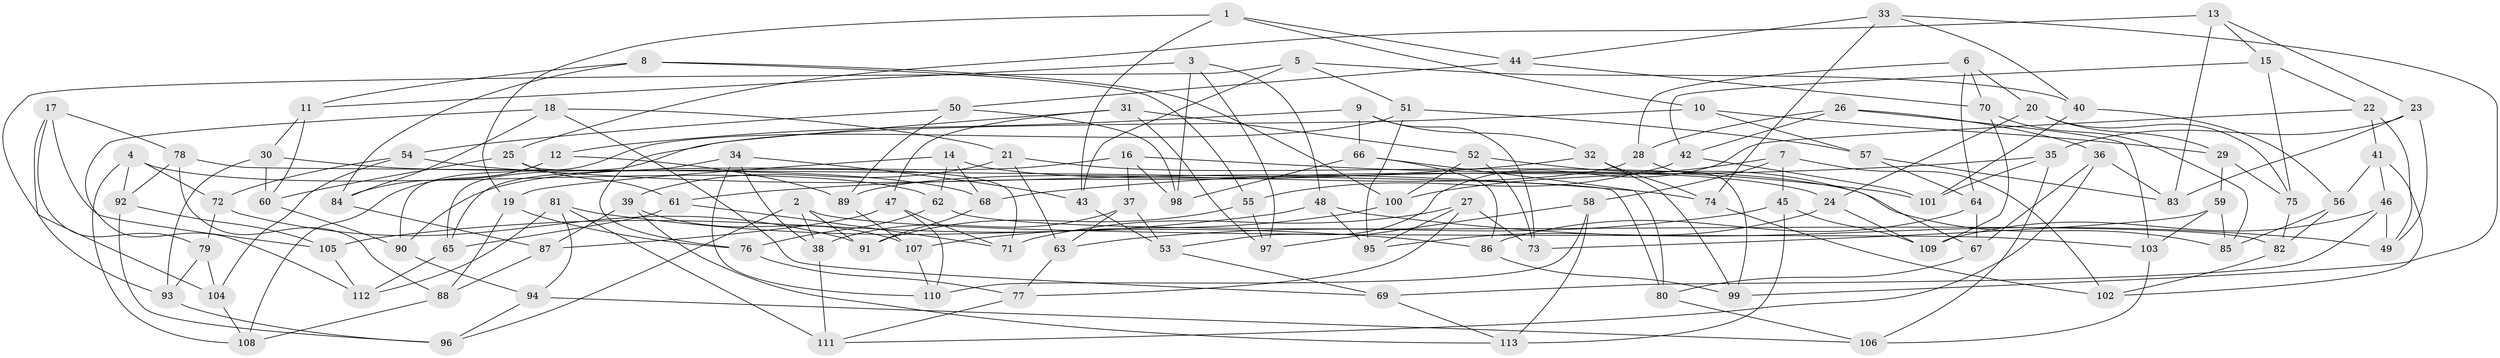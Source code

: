 // coarse degree distribution, {5: 0.22807017543859648, 3: 0.03508771929824561, 4: 0.22807017543859648, 6: 0.3684210526315789, 7: 0.08771929824561403, 8: 0.05263157894736842}
// Generated by graph-tools (version 1.1) at 2025/38/03/04/25 23:38:11]
// undirected, 113 vertices, 226 edges
graph export_dot {
  node [color=gray90,style=filled];
  1;
  2;
  3;
  4;
  5;
  6;
  7;
  8;
  9;
  10;
  11;
  12;
  13;
  14;
  15;
  16;
  17;
  18;
  19;
  20;
  21;
  22;
  23;
  24;
  25;
  26;
  27;
  28;
  29;
  30;
  31;
  32;
  33;
  34;
  35;
  36;
  37;
  38;
  39;
  40;
  41;
  42;
  43;
  44;
  45;
  46;
  47;
  48;
  49;
  50;
  51;
  52;
  53;
  54;
  55;
  56;
  57;
  58;
  59;
  60;
  61;
  62;
  63;
  64;
  65;
  66;
  67;
  68;
  69;
  70;
  71;
  72;
  73;
  74;
  75;
  76;
  77;
  78;
  79;
  80;
  81;
  82;
  83;
  84;
  85;
  86;
  87;
  88;
  89;
  90;
  91;
  92;
  93;
  94;
  95;
  96;
  97;
  98;
  99;
  100;
  101;
  102;
  103;
  104;
  105;
  106;
  107;
  108;
  109;
  110;
  111;
  112;
  113;
  1 -- 44;
  1 -- 10;
  1 -- 19;
  1 -- 43;
  2 -- 91;
  2 -- 38;
  2 -- 96;
  2 -- 103;
  3 -- 97;
  3 -- 48;
  3 -- 11;
  3 -- 98;
  4 -- 92;
  4 -- 72;
  4 -- 108;
  4 -- 62;
  5 -- 51;
  5 -- 43;
  5 -- 40;
  5 -- 104;
  6 -- 28;
  6 -- 70;
  6 -- 20;
  6 -- 64;
  7 -- 58;
  7 -- 100;
  7 -- 102;
  7 -- 45;
  8 -- 11;
  8 -- 55;
  8 -- 84;
  8 -- 100;
  9 -- 12;
  9 -- 73;
  9 -- 32;
  9 -- 66;
  10 -- 57;
  10 -- 29;
  10 -- 65;
  11 -- 30;
  11 -- 60;
  12 -- 108;
  12 -- 89;
  12 -- 84;
  13 -- 25;
  13 -- 15;
  13 -- 23;
  13 -- 83;
  14 -- 68;
  14 -- 24;
  14 -- 62;
  14 -- 19;
  15 -- 42;
  15 -- 75;
  15 -- 22;
  16 -- 90;
  16 -- 37;
  16 -- 98;
  16 -- 101;
  17 -- 79;
  17 -- 93;
  17 -- 78;
  17 -- 105;
  18 -- 69;
  18 -- 112;
  18 -- 84;
  18 -- 21;
  19 -- 88;
  19 -- 76;
  20 -- 29;
  20 -- 24;
  20 -- 75;
  21 -- 85;
  21 -- 39;
  21 -- 63;
  22 -- 41;
  22 -- 53;
  22 -- 49;
  23 -- 83;
  23 -- 49;
  23 -- 35;
  24 -- 95;
  24 -- 109;
  25 -- 60;
  25 -- 71;
  25 -- 61;
  26 -- 103;
  26 -- 42;
  26 -- 36;
  26 -- 28;
  27 -- 71;
  27 -- 73;
  27 -- 95;
  27 -- 77;
  28 -- 89;
  28 -- 99;
  29 -- 59;
  29 -- 75;
  30 -- 93;
  30 -- 68;
  30 -- 60;
  31 -- 52;
  31 -- 76;
  31 -- 97;
  31 -- 47;
  32 -- 99;
  32 -- 74;
  32 -- 61;
  33 -- 74;
  33 -- 44;
  33 -- 40;
  33 -- 99;
  34 -- 38;
  34 -- 110;
  34 -- 43;
  34 -- 65;
  35 -- 101;
  35 -- 68;
  35 -- 106;
  36 -- 111;
  36 -- 83;
  36 -- 67;
  37 -- 63;
  37 -- 38;
  37 -- 53;
  38 -- 111;
  39 -- 87;
  39 -- 113;
  39 -- 107;
  40 -- 56;
  40 -- 101;
  41 -- 46;
  41 -- 56;
  41 -- 102;
  42 -- 55;
  42 -- 101;
  43 -- 53;
  44 -- 50;
  44 -- 70;
  45 -- 109;
  45 -- 63;
  45 -- 113;
  46 -- 49;
  46 -- 109;
  46 -- 69;
  47 -- 110;
  47 -- 87;
  47 -- 71;
  48 -- 95;
  48 -- 105;
  48 -- 49;
  50 -- 54;
  50 -- 89;
  50 -- 98;
  51 -- 90;
  51 -- 57;
  51 -- 95;
  52 -- 73;
  52 -- 100;
  52 -- 67;
  53 -- 69;
  54 -- 74;
  54 -- 104;
  54 -- 72;
  55 -- 97;
  55 -- 91;
  56 -- 82;
  56 -- 85;
  57 -- 83;
  57 -- 64;
  58 -- 110;
  58 -- 113;
  58 -- 97;
  59 -- 103;
  59 -- 73;
  59 -- 85;
  60 -- 90;
  61 -- 71;
  61 -- 65;
  62 -- 82;
  62 -- 76;
  63 -- 77;
  64 -- 86;
  64 -- 67;
  65 -- 112;
  66 -- 98;
  66 -- 86;
  66 -- 80;
  67 -- 80;
  68 -- 91;
  69 -- 113;
  70 -- 85;
  70 -- 109;
  72 -- 91;
  72 -- 79;
  74 -- 102;
  75 -- 82;
  76 -- 77;
  77 -- 111;
  78 -- 88;
  78 -- 92;
  78 -- 80;
  79 -- 93;
  79 -- 104;
  80 -- 106;
  81 -- 86;
  81 -- 112;
  81 -- 94;
  81 -- 111;
  82 -- 102;
  84 -- 87;
  86 -- 99;
  87 -- 88;
  88 -- 108;
  89 -- 107;
  90 -- 94;
  92 -- 96;
  92 -- 105;
  93 -- 96;
  94 -- 96;
  94 -- 106;
  100 -- 107;
  103 -- 106;
  104 -- 108;
  105 -- 112;
  107 -- 110;
}
